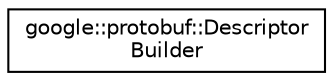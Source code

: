digraph "类继承关系图"
{
 // LATEX_PDF_SIZE
  edge [fontname="Helvetica",fontsize="10",labelfontname="Helvetica",labelfontsize="10"];
  node [fontname="Helvetica",fontsize="10",shape=record];
  rankdir="LR";
  Node0 [label="google::protobuf::Descriptor\lBuilder",height=0.2,width=0.4,color="black", fillcolor="white", style="filled",URL="$classgoogle_1_1protobuf_1_1DescriptorBuilder.html",tooltip=" "];
}
